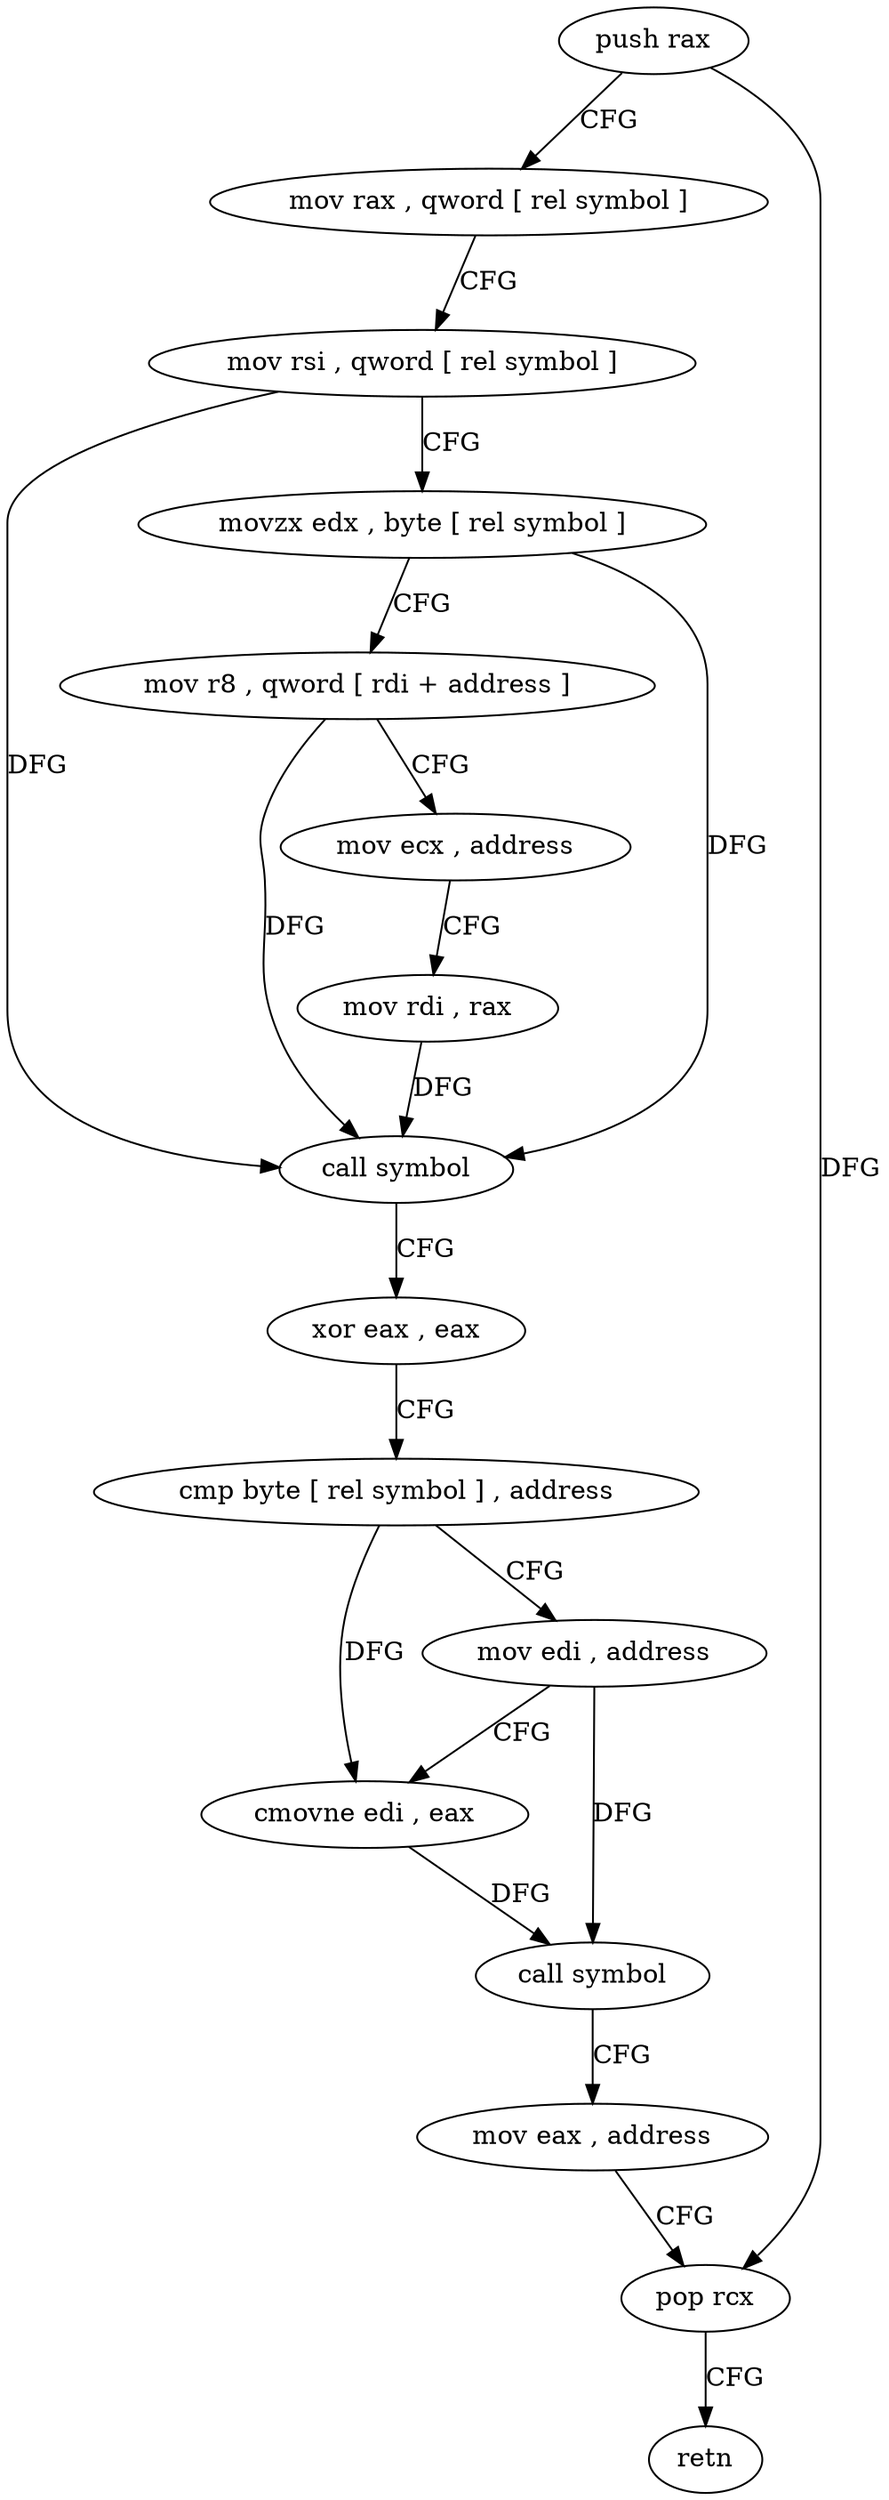 digraph "func" {
"4210384" [label = "push rax" ]
"4210385" [label = "mov rax , qword [ rel symbol ]" ]
"4210392" [label = "mov rsi , qword [ rel symbol ]" ]
"4210399" [label = "movzx edx , byte [ rel symbol ]" ]
"4210406" [label = "mov r8 , qword [ rdi + address ]" ]
"4210410" [label = "mov ecx , address" ]
"4210415" [label = "mov rdi , rax" ]
"4210418" [label = "call symbol" ]
"4210423" [label = "xor eax , eax" ]
"4210425" [label = "cmp byte [ rel symbol ] , address" ]
"4210432" [label = "mov edi , address" ]
"4210437" [label = "cmovne edi , eax" ]
"4210440" [label = "call symbol" ]
"4210445" [label = "mov eax , address" ]
"4210450" [label = "pop rcx" ]
"4210451" [label = "retn" ]
"4210384" -> "4210385" [ label = "CFG" ]
"4210384" -> "4210450" [ label = "DFG" ]
"4210385" -> "4210392" [ label = "CFG" ]
"4210392" -> "4210399" [ label = "CFG" ]
"4210392" -> "4210418" [ label = "DFG" ]
"4210399" -> "4210406" [ label = "CFG" ]
"4210399" -> "4210418" [ label = "DFG" ]
"4210406" -> "4210410" [ label = "CFG" ]
"4210406" -> "4210418" [ label = "DFG" ]
"4210410" -> "4210415" [ label = "CFG" ]
"4210415" -> "4210418" [ label = "DFG" ]
"4210418" -> "4210423" [ label = "CFG" ]
"4210423" -> "4210425" [ label = "CFG" ]
"4210425" -> "4210432" [ label = "CFG" ]
"4210425" -> "4210437" [ label = "DFG" ]
"4210432" -> "4210437" [ label = "CFG" ]
"4210432" -> "4210440" [ label = "DFG" ]
"4210437" -> "4210440" [ label = "DFG" ]
"4210440" -> "4210445" [ label = "CFG" ]
"4210445" -> "4210450" [ label = "CFG" ]
"4210450" -> "4210451" [ label = "CFG" ]
}
